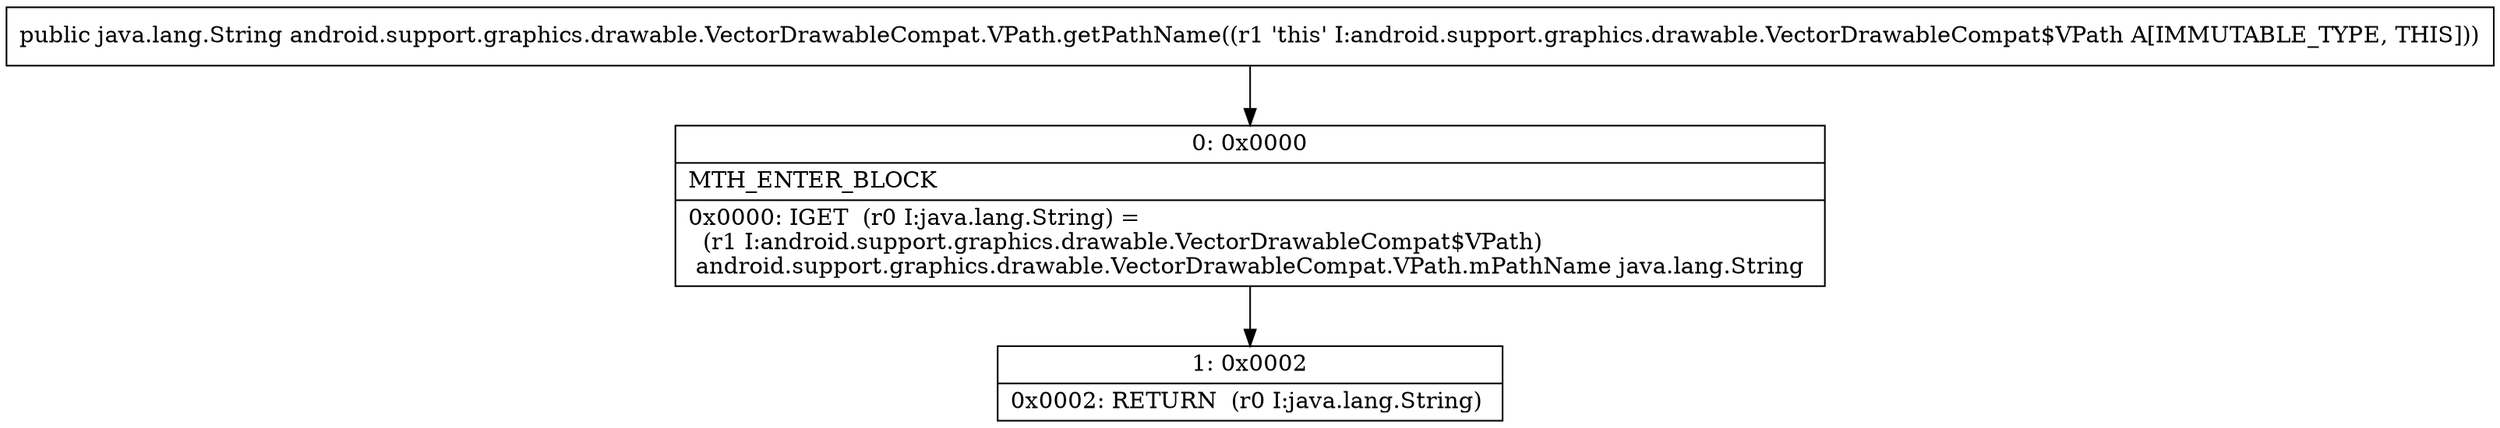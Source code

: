 digraph "CFG forandroid.support.graphics.drawable.VectorDrawableCompat.VPath.getPathName()Ljava\/lang\/String;" {
Node_0 [shape=record,label="{0\:\ 0x0000|MTH_ENTER_BLOCK\l|0x0000: IGET  (r0 I:java.lang.String) = \l  (r1 I:android.support.graphics.drawable.VectorDrawableCompat$VPath)\l android.support.graphics.drawable.VectorDrawableCompat.VPath.mPathName java.lang.String \l}"];
Node_1 [shape=record,label="{1\:\ 0x0002|0x0002: RETURN  (r0 I:java.lang.String) \l}"];
MethodNode[shape=record,label="{public java.lang.String android.support.graphics.drawable.VectorDrawableCompat.VPath.getPathName((r1 'this' I:android.support.graphics.drawable.VectorDrawableCompat$VPath A[IMMUTABLE_TYPE, THIS])) }"];
MethodNode -> Node_0;
Node_0 -> Node_1;
}

